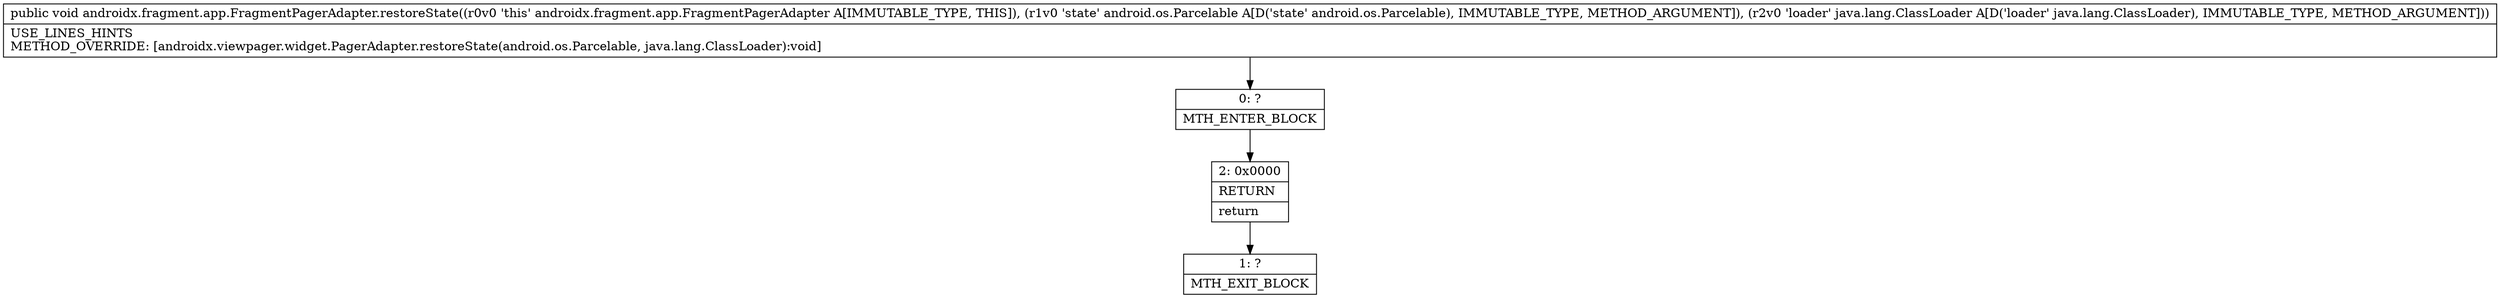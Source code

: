 digraph "CFG forandroidx.fragment.app.FragmentPagerAdapter.restoreState(Landroid\/os\/Parcelable;Ljava\/lang\/ClassLoader;)V" {
Node_0 [shape=record,label="{0\:\ ?|MTH_ENTER_BLOCK\l}"];
Node_2 [shape=record,label="{2\:\ 0x0000|RETURN\l|return\l}"];
Node_1 [shape=record,label="{1\:\ ?|MTH_EXIT_BLOCK\l}"];
MethodNode[shape=record,label="{public void androidx.fragment.app.FragmentPagerAdapter.restoreState((r0v0 'this' androidx.fragment.app.FragmentPagerAdapter A[IMMUTABLE_TYPE, THIS]), (r1v0 'state' android.os.Parcelable A[D('state' android.os.Parcelable), IMMUTABLE_TYPE, METHOD_ARGUMENT]), (r2v0 'loader' java.lang.ClassLoader A[D('loader' java.lang.ClassLoader), IMMUTABLE_TYPE, METHOD_ARGUMENT]))  | USE_LINES_HINTS\lMETHOD_OVERRIDE: [androidx.viewpager.widget.PagerAdapter.restoreState(android.os.Parcelable, java.lang.ClassLoader):void]\l}"];
MethodNode -> Node_0;Node_0 -> Node_2;
Node_2 -> Node_1;
}

